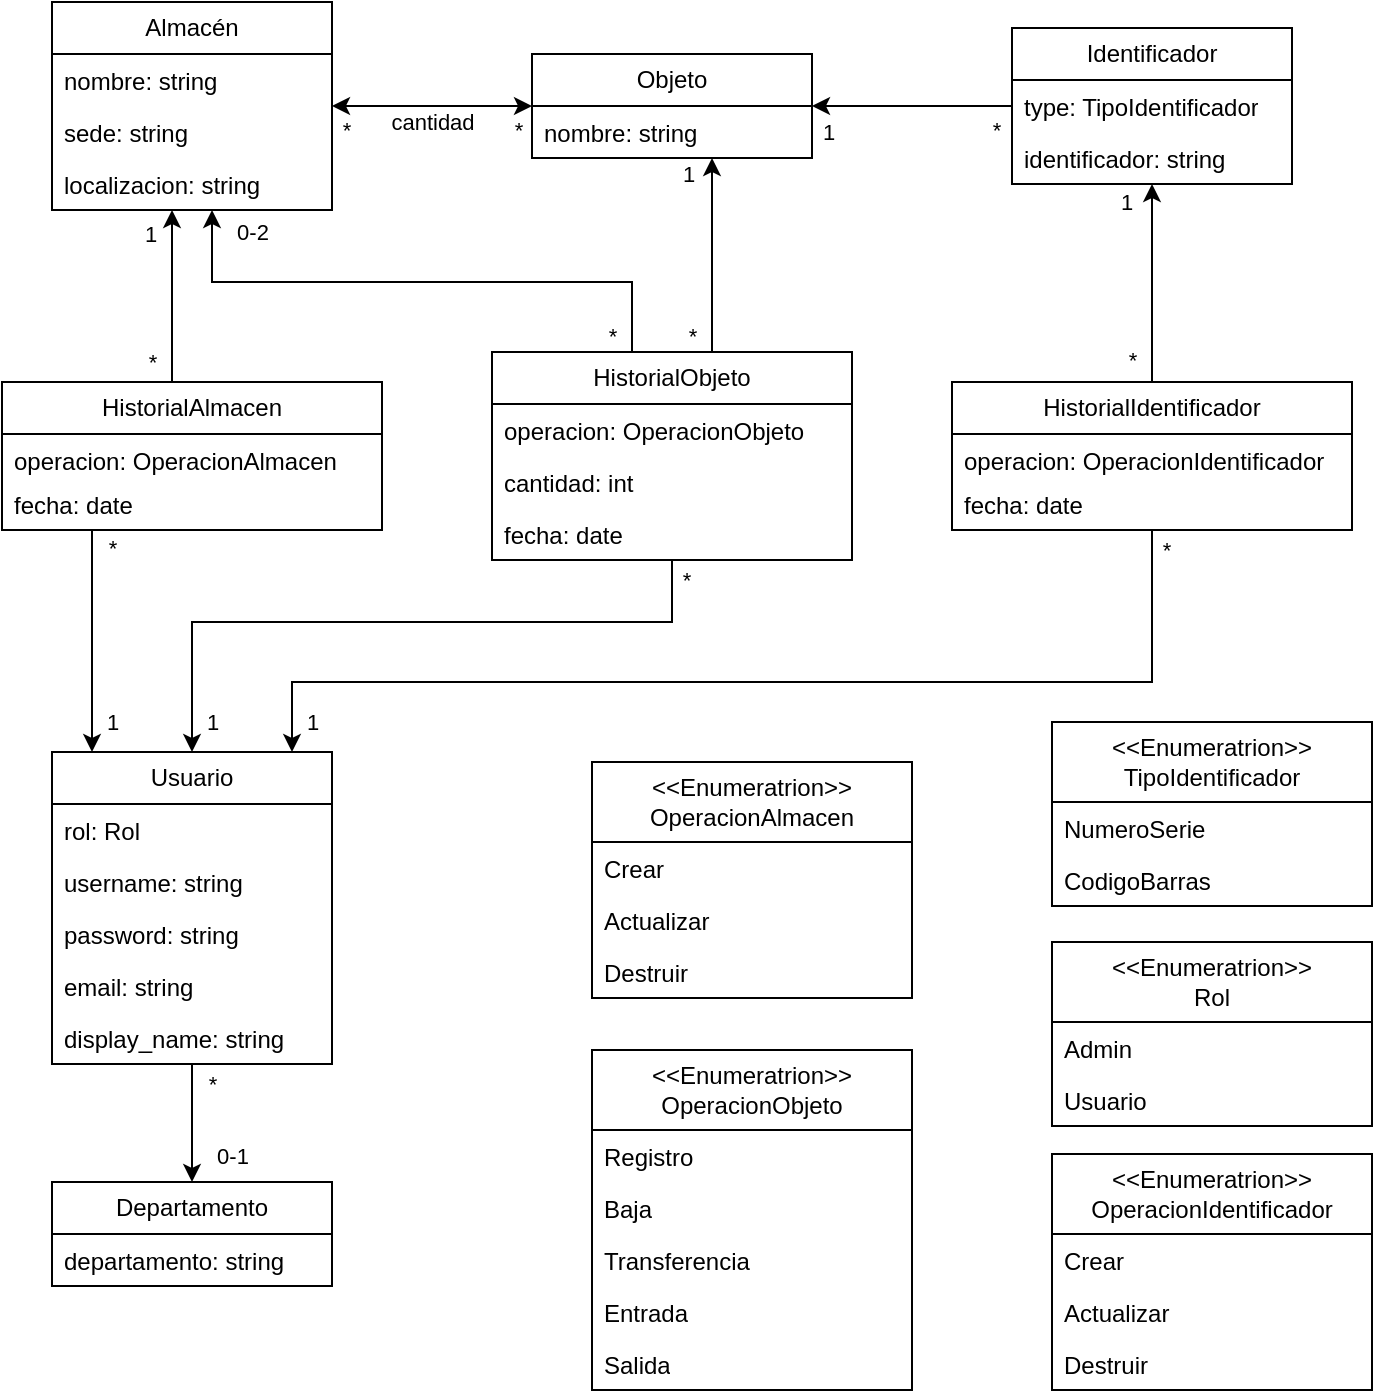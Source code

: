 <mxfile version="24.7.17">
  <diagram name="Página-1" id="jJZ8E01CiKuCelBkgdSJ">
    <mxGraphModel grid="1" page="1" gridSize="10" guides="1" tooltips="1" connect="1" arrows="1" fold="1" pageScale="1" pageWidth="827" pageHeight="1169" math="0" shadow="0">
      <root>
        <mxCell id="0" />
        <mxCell id="1" parent="0" />
        <mxCell id="QyNotcD1EDLYbzZCe2Gu-83" style="edgeStyle=orthogonalEdgeStyle;rounded=0;orthogonalLoop=1;jettySize=auto;html=1;" edge="1" parent="1" source="QyNotcD1EDLYbzZCe2Gu-5" target="QyNotcD1EDLYbzZCe2Gu-17">
          <mxGeometry relative="1" as="geometry">
            <Array as="points">
              <mxPoint x="630" y="350" />
              <mxPoint x="630" y="350" />
            </Array>
          </mxGeometry>
        </mxCell>
        <mxCell id="QyNotcD1EDLYbzZCe2Gu-95" value="1" style="edgeLabel;html=1;align=center;verticalAlign=middle;resizable=0;points=[];" connectable="0" vertex="1" parent="QyNotcD1EDLYbzZCe2Gu-83">
          <mxGeometry x="0.834" relative="1" as="geometry">
            <mxPoint x="-13" y="1" as="offset" />
          </mxGeometry>
        </mxCell>
        <mxCell id="QyNotcD1EDLYbzZCe2Gu-96" value="*" style="edgeLabel;html=1;align=center;verticalAlign=middle;resizable=0;points=[];" connectable="0" vertex="1" parent="QyNotcD1EDLYbzZCe2Gu-83">
          <mxGeometry x="-0.782" y="3" relative="1" as="geometry">
            <mxPoint x="-7" as="offset" />
          </mxGeometry>
        </mxCell>
        <mxCell id="QyNotcD1EDLYbzZCe2Gu-84" style="edgeStyle=orthogonalEdgeStyle;rounded=0;orthogonalLoop=1;jettySize=auto;html=1;" edge="1" parent="1" source="QyNotcD1EDLYbzZCe2Gu-5" target="QyNotcD1EDLYbzZCe2Gu-13">
          <mxGeometry relative="1" as="geometry">
            <Array as="points">
              <mxPoint x="630" y="550" />
              <mxPoint x="200" y="550" />
            </Array>
          </mxGeometry>
        </mxCell>
        <mxCell id="QyNotcD1EDLYbzZCe2Gu-99" value="1" style="edgeLabel;html=1;align=center;verticalAlign=middle;resizable=0;points=[];" connectable="0" vertex="1" parent="QyNotcD1EDLYbzZCe2Gu-84">
          <mxGeometry x="0.944" relative="1" as="geometry">
            <mxPoint x="10" as="offset" />
          </mxGeometry>
        </mxCell>
        <mxCell id="QyNotcD1EDLYbzZCe2Gu-100" value="*" style="edgeLabel;html=1;align=center;verticalAlign=middle;resizable=0;points=[];" connectable="0" vertex="1" parent="QyNotcD1EDLYbzZCe2Gu-84">
          <mxGeometry x="-0.96" y="2" relative="1" as="geometry">
            <mxPoint x="5" y="-1" as="offset" />
          </mxGeometry>
        </mxCell>
        <mxCell id="QyNotcD1EDLYbzZCe2Gu-5" value="HistorialIdentificador" style="swimlane;fontStyle=0;childLayout=stackLayout;horizontal=1;startSize=26;fillColor=none;horizontalStack=0;resizeParent=1;resizeParentMax=0;resizeLast=0;collapsible=1;marginBottom=0;whiteSpace=wrap;html=1;" vertex="1" parent="1">
          <mxGeometry x="530" y="400" width="200" height="74" as="geometry" />
        </mxCell>
        <mxCell id="QyNotcD1EDLYbzZCe2Gu-6" value="operacion: OperacionIdentificador" style="text;strokeColor=none;fillColor=none;align=left;verticalAlign=top;spacingLeft=4;spacingRight=4;overflow=hidden;rotatable=0;points=[[0,0.5],[1,0.5]];portConstraint=eastwest;whiteSpace=wrap;html=1;" vertex="1" parent="QyNotcD1EDLYbzZCe2Gu-5">
          <mxGeometry y="26" width="200" height="22" as="geometry" />
        </mxCell>
        <mxCell id="QyNotcD1EDLYbzZCe2Gu-7" value="fecha: date" style="text;strokeColor=none;fillColor=none;align=left;verticalAlign=top;spacingLeft=4;spacingRight=4;overflow=hidden;rotatable=0;points=[[0,0.5],[1,0.5]];portConstraint=eastwest;whiteSpace=wrap;html=1;" vertex="1" parent="QyNotcD1EDLYbzZCe2Gu-5">
          <mxGeometry y="48" width="200" height="26" as="geometry" />
        </mxCell>
        <mxCell id="QyNotcD1EDLYbzZCe2Gu-50" style="edgeStyle=orthogonalEdgeStyle;rounded=0;orthogonalLoop=1;jettySize=auto;html=1;entryX=0.5;entryY=0;entryDx=0;entryDy=0;" edge="1" parent="1" source="QyNotcD1EDLYbzZCe2Gu-13" target="QyNotcD1EDLYbzZCe2Gu-37">
          <mxGeometry relative="1" as="geometry" />
        </mxCell>
        <mxCell id="QyNotcD1EDLYbzZCe2Gu-51" value="0-1" style="edgeLabel;html=1;align=center;verticalAlign=middle;resizable=0;points=[];" connectable="0" vertex="1" parent="QyNotcD1EDLYbzZCe2Gu-50">
          <mxGeometry x="0.571" y="2" relative="1" as="geometry">
            <mxPoint x="18" y="-1" as="offset" />
          </mxGeometry>
        </mxCell>
        <mxCell id="QyNotcD1EDLYbzZCe2Gu-85" value="*" style="edgeLabel;html=1;align=center;verticalAlign=middle;resizable=0;points=[];" connectable="0" vertex="1" parent="QyNotcD1EDLYbzZCe2Gu-50">
          <mxGeometry x="-0.672" y="-1" relative="1" as="geometry">
            <mxPoint x="11" as="offset" />
          </mxGeometry>
        </mxCell>
        <mxCell id="QyNotcD1EDLYbzZCe2Gu-13" value="Usuario" style="swimlane;fontStyle=0;childLayout=stackLayout;horizontal=1;startSize=26;fillColor=none;horizontalStack=0;resizeParent=1;resizeParentMax=0;resizeLast=0;collapsible=1;marginBottom=0;whiteSpace=wrap;html=1;" vertex="1" parent="1">
          <mxGeometry x="80" y="585" width="140" height="156" as="geometry" />
        </mxCell>
        <mxCell id="QyNotcD1EDLYbzZCe2Gu-15" value="rol: Rol" style="text;strokeColor=none;fillColor=none;align=left;verticalAlign=top;spacingLeft=4;spacingRight=4;overflow=hidden;rotatable=0;points=[[0,0.5],[1,0.5]];portConstraint=eastwest;whiteSpace=wrap;html=1;" vertex="1" parent="QyNotcD1EDLYbzZCe2Gu-13">
          <mxGeometry y="26" width="140" height="26" as="geometry" />
        </mxCell>
        <mxCell id="QyNotcD1EDLYbzZCe2Gu-47" value="username: string" style="text;strokeColor=none;fillColor=none;align=left;verticalAlign=top;spacingLeft=4;spacingRight=4;overflow=hidden;rotatable=0;points=[[0,0.5],[1,0.5]];portConstraint=eastwest;whiteSpace=wrap;html=1;" vertex="1" parent="QyNotcD1EDLYbzZCe2Gu-13">
          <mxGeometry y="52" width="140" height="26" as="geometry" />
        </mxCell>
        <mxCell id="QyNotcD1EDLYbzZCe2Gu-16" value="password: string" style="text;strokeColor=none;fillColor=none;align=left;verticalAlign=top;spacingLeft=4;spacingRight=4;overflow=hidden;rotatable=0;points=[[0,0.5],[1,0.5]];portConstraint=eastwest;whiteSpace=wrap;html=1;" vertex="1" parent="QyNotcD1EDLYbzZCe2Gu-13">
          <mxGeometry y="78" width="140" height="26" as="geometry" />
        </mxCell>
        <mxCell id="QyNotcD1EDLYbzZCe2Gu-45" value="email: string" style="text;strokeColor=none;fillColor=none;align=left;verticalAlign=top;spacingLeft=4;spacingRight=4;overflow=hidden;rotatable=0;points=[[0,0.5],[1,0.5]];portConstraint=eastwest;whiteSpace=wrap;html=1;" vertex="1" parent="QyNotcD1EDLYbzZCe2Gu-13">
          <mxGeometry y="104" width="140" height="26" as="geometry" />
        </mxCell>
        <mxCell id="QyNotcD1EDLYbzZCe2Gu-48" value="display_name: string" style="text;strokeColor=none;fillColor=none;align=left;verticalAlign=top;spacingLeft=4;spacingRight=4;overflow=hidden;rotatable=0;points=[[0,0.5],[1,0.5]];portConstraint=eastwest;whiteSpace=wrap;html=1;" vertex="1" parent="QyNotcD1EDLYbzZCe2Gu-13">
          <mxGeometry y="130" width="140" height="26" as="geometry" />
        </mxCell>
        <mxCell id="QyNotcD1EDLYbzZCe2Gu-76" style="edgeStyle=orthogonalEdgeStyle;rounded=0;orthogonalLoop=1;jettySize=auto;html=1;" edge="1" parent="1" source="QyNotcD1EDLYbzZCe2Gu-17" target="QyNotcD1EDLYbzZCe2Gu-21">
          <mxGeometry relative="1" as="geometry" />
        </mxCell>
        <mxCell id="QyNotcD1EDLYbzZCe2Gu-104" value="1" style="edgeLabel;html=1;align=center;verticalAlign=middle;resizable=0;points=[];" connectable="0" vertex="1" parent="QyNotcD1EDLYbzZCe2Gu-76">
          <mxGeometry x="0.873" relative="1" as="geometry">
            <mxPoint x="1" y="13" as="offset" />
          </mxGeometry>
        </mxCell>
        <mxCell id="QyNotcD1EDLYbzZCe2Gu-105" value="*" style="edgeLabel;html=1;align=center;verticalAlign=middle;resizable=0;points=[];" connectable="0" vertex="1" parent="QyNotcD1EDLYbzZCe2Gu-76">
          <mxGeometry x="-0.777" y="-1" relative="1" as="geometry">
            <mxPoint x="3" y="13" as="offset" />
          </mxGeometry>
        </mxCell>
        <mxCell id="QyNotcD1EDLYbzZCe2Gu-17" value="Identificador" style="swimlane;fontStyle=0;childLayout=stackLayout;horizontal=1;startSize=26;fillColor=none;horizontalStack=0;resizeParent=1;resizeParentMax=0;resizeLast=0;collapsible=1;marginBottom=0;whiteSpace=wrap;html=1;" vertex="1" parent="1">
          <mxGeometry x="560" y="223" width="140" height="78" as="geometry" />
        </mxCell>
        <mxCell id="QyNotcD1EDLYbzZCe2Gu-18" value="type: TipoIdentificador" style="text;strokeColor=none;fillColor=none;align=left;verticalAlign=top;spacingLeft=4;spacingRight=4;overflow=hidden;rotatable=0;points=[[0,0.5],[1,0.5]];portConstraint=eastwest;whiteSpace=wrap;html=1;" vertex="1" parent="QyNotcD1EDLYbzZCe2Gu-17">
          <mxGeometry y="26" width="140" height="26" as="geometry" />
        </mxCell>
        <mxCell id="QyNotcD1EDLYbzZCe2Gu-19" value="identificador: string" style="text;strokeColor=none;fillColor=none;align=left;verticalAlign=top;spacingLeft=4;spacingRight=4;overflow=hidden;rotatable=0;points=[[0,0.5],[1,0.5]];portConstraint=eastwest;whiteSpace=wrap;html=1;" vertex="1" parent="QyNotcD1EDLYbzZCe2Gu-17">
          <mxGeometry y="52" width="140" height="26" as="geometry" />
        </mxCell>
        <mxCell id="QyNotcD1EDLYbzZCe2Gu-60" style="edgeStyle=orthogonalEdgeStyle;rounded=0;orthogonalLoop=1;jettySize=auto;html=1;startArrow=classic;startFill=1;" edge="1" parent="1" source="QyNotcD1EDLYbzZCe2Gu-21" target="QyNotcD1EDLYbzZCe2Gu-25">
          <mxGeometry relative="1" as="geometry">
            <Array as="points">
              <mxPoint x="250" y="262" />
              <mxPoint x="250" y="262" />
            </Array>
          </mxGeometry>
        </mxCell>
        <mxCell id="QyNotcD1EDLYbzZCe2Gu-77" value="cantidad" style="edgeLabel;html=1;align=center;verticalAlign=middle;resizable=0;points=[];" connectable="0" vertex="1" parent="QyNotcD1EDLYbzZCe2Gu-60">
          <mxGeometry x="0.28" y="1" relative="1" as="geometry">
            <mxPoint x="14" y="7" as="offset" />
          </mxGeometry>
        </mxCell>
        <mxCell id="QyNotcD1EDLYbzZCe2Gu-102" value="*" style="edgeLabel;html=1;align=center;verticalAlign=middle;resizable=0;points=[];" connectable="0" vertex="1" parent="QyNotcD1EDLYbzZCe2Gu-60">
          <mxGeometry x="0.87" y="-1" relative="1" as="geometry">
            <mxPoint y="13" as="offset" />
          </mxGeometry>
        </mxCell>
        <mxCell id="QyNotcD1EDLYbzZCe2Gu-103" value="*" style="edgeLabel;html=1;align=center;verticalAlign=middle;resizable=0;points=[];" connectable="0" vertex="1" parent="QyNotcD1EDLYbzZCe2Gu-60">
          <mxGeometry x="-0.775" y="1" relative="1" as="geometry">
            <mxPoint x="4" y="11" as="offset" />
          </mxGeometry>
        </mxCell>
        <mxCell id="QyNotcD1EDLYbzZCe2Gu-21" value="Objeto" style="swimlane;fontStyle=0;childLayout=stackLayout;horizontal=1;startSize=26;fillColor=none;horizontalStack=0;resizeParent=1;resizeParentMax=0;resizeLast=0;collapsible=1;marginBottom=0;whiteSpace=wrap;html=1;" vertex="1" parent="1">
          <mxGeometry x="320" y="236" width="140" height="52" as="geometry" />
        </mxCell>
        <mxCell id="QyNotcD1EDLYbzZCe2Gu-22" value="nombre: string" style="text;strokeColor=none;fillColor=none;align=left;verticalAlign=top;spacingLeft=4;spacingRight=4;overflow=hidden;rotatable=0;points=[[0,0.5],[1,0.5]];portConstraint=eastwest;whiteSpace=wrap;html=1;" vertex="1" parent="QyNotcD1EDLYbzZCe2Gu-21">
          <mxGeometry y="26" width="140" height="26" as="geometry" />
        </mxCell>
        <mxCell id="QyNotcD1EDLYbzZCe2Gu-25" value="Almacén" style="swimlane;fontStyle=0;childLayout=stackLayout;horizontal=1;startSize=26;fillColor=none;horizontalStack=0;resizeParent=1;resizeParentMax=0;resizeLast=0;collapsible=1;marginBottom=0;whiteSpace=wrap;html=1;" vertex="1" parent="1">
          <mxGeometry x="80" y="210" width="140" height="104" as="geometry" />
        </mxCell>
        <mxCell id="QyNotcD1EDLYbzZCe2Gu-26" value="nombre: string" style="text;strokeColor=none;fillColor=none;align=left;verticalAlign=top;spacingLeft=4;spacingRight=4;overflow=hidden;rotatable=0;points=[[0,0.5],[1,0.5]];portConstraint=eastwest;whiteSpace=wrap;html=1;" vertex="1" parent="QyNotcD1EDLYbzZCe2Gu-25">
          <mxGeometry y="26" width="140" height="26" as="geometry" />
        </mxCell>
        <mxCell id="QyNotcD1EDLYbzZCe2Gu-27" value="sede: string" style="text;strokeColor=none;fillColor=none;align=left;verticalAlign=top;spacingLeft=4;spacingRight=4;overflow=hidden;rotatable=0;points=[[0,0.5],[1,0.5]];portConstraint=eastwest;whiteSpace=wrap;html=1;" vertex="1" parent="QyNotcD1EDLYbzZCe2Gu-25">
          <mxGeometry y="52" width="140" height="26" as="geometry" />
        </mxCell>
        <mxCell id="QyNotcD1EDLYbzZCe2Gu-61" value="localizacion: string" style="text;strokeColor=none;fillColor=none;align=left;verticalAlign=top;spacingLeft=4;spacingRight=4;overflow=hidden;rotatable=0;points=[[0,0.5],[1,0.5]];portConstraint=eastwest;whiteSpace=wrap;html=1;" vertex="1" parent="QyNotcD1EDLYbzZCe2Gu-25">
          <mxGeometry y="78" width="140" height="26" as="geometry" />
        </mxCell>
        <mxCell id="QyNotcD1EDLYbzZCe2Gu-59" style="edgeStyle=orthogonalEdgeStyle;rounded=0;orthogonalLoop=1;jettySize=auto;html=1;" edge="1" parent="1" source="QyNotcD1EDLYbzZCe2Gu-29" target="QyNotcD1EDLYbzZCe2Gu-21">
          <mxGeometry relative="1" as="geometry">
            <Array as="points">
              <mxPoint x="410" y="350" />
              <mxPoint x="410" y="350" />
            </Array>
          </mxGeometry>
        </mxCell>
        <mxCell id="QyNotcD1EDLYbzZCe2Gu-92" value="1" style="edgeLabel;html=1;align=center;verticalAlign=middle;resizable=0;points=[];" connectable="0" vertex="1" parent="QyNotcD1EDLYbzZCe2Gu-59">
          <mxGeometry x="0.838" y="1" relative="1" as="geometry">
            <mxPoint x="-11" as="offset" />
          </mxGeometry>
        </mxCell>
        <mxCell id="QyNotcD1EDLYbzZCe2Gu-93" value="*" style="edgeLabel;html=1;align=center;verticalAlign=middle;resizable=0;points=[];" connectable="0" vertex="1" parent="QyNotcD1EDLYbzZCe2Gu-59">
          <mxGeometry x="-0.724" y="1" relative="1" as="geometry">
            <mxPoint x="-9" y="5" as="offset" />
          </mxGeometry>
        </mxCell>
        <mxCell id="QyNotcD1EDLYbzZCe2Gu-68" style="edgeStyle=orthogonalEdgeStyle;rounded=0;orthogonalLoop=1;jettySize=auto;html=1;" edge="1" parent="1" source="QyNotcD1EDLYbzZCe2Gu-29" target="QyNotcD1EDLYbzZCe2Gu-13">
          <mxGeometry relative="1" as="geometry">
            <Array as="points">
              <mxPoint x="390" y="520" />
              <mxPoint x="150" y="520" />
            </Array>
          </mxGeometry>
        </mxCell>
        <mxCell id="QyNotcD1EDLYbzZCe2Gu-97" value="1" style="edgeLabel;html=1;align=center;verticalAlign=middle;resizable=0;points=[];" connectable="0" vertex="1" parent="QyNotcD1EDLYbzZCe2Gu-68">
          <mxGeometry x="0.908" y="1" relative="1" as="geometry">
            <mxPoint x="9" as="offset" />
          </mxGeometry>
        </mxCell>
        <mxCell id="QyNotcD1EDLYbzZCe2Gu-98" value="*" style="edgeLabel;html=1;align=center;verticalAlign=middle;resizable=0;points=[];" connectable="0" vertex="1" parent="QyNotcD1EDLYbzZCe2Gu-68">
          <mxGeometry x="-0.939" y="1" relative="1" as="geometry">
            <mxPoint x="6" as="offset" />
          </mxGeometry>
        </mxCell>
        <mxCell id="QyNotcD1EDLYbzZCe2Gu-73" style="edgeStyle=orthogonalEdgeStyle;rounded=0;orthogonalLoop=1;jettySize=auto;html=1;" edge="1" parent="1" source="QyNotcD1EDLYbzZCe2Gu-29" target="QyNotcD1EDLYbzZCe2Gu-25">
          <mxGeometry relative="1" as="geometry">
            <Array as="points">
              <mxPoint x="370" y="350" />
              <mxPoint x="160" y="350" />
            </Array>
          </mxGeometry>
        </mxCell>
        <mxCell id="QyNotcD1EDLYbzZCe2Gu-90" value="0-2" style="edgeLabel;html=1;align=center;verticalAlign=middle;resizable=0;points=[];" connectable="0" vertex="1" parent="QyNotcD1EDLYbzZCe2Gu-73">
          <mxGeometry x="0.923" y="-2" relative="1" as="geometry">
            <mxPoint x="18" as="offset" />
          </mxGeometry>
        </mxCell>
        <mxCell id="QyNotcD1EDLYbzZCe2Gu-91" value="*" style="edgeLabel;html=1;align=center;verticalAlign=middle;resizable=0;points=[];" connectable="0" vertex="1" parent="QyNotcD1EDLYbzZCe2Gu-73">
          <mxGeometry x="-0.941" relative="1" as="geometry">
            <mxPoint x="-10" as="offset" />
          </mxGeometry>
        </mxCell>
        <mxCell id="QyNotcD1EDLYbzZCe2Gu-29" value="HistorialObjeto" style="swimlane;fontStyle=0;childLayout=stackLayout;horizontal=1;startSize=26;fillColor=none;horizontalStack=0;resizeParent=1;resizeParentMax=0;resizeLast=0;collapsible=1;marginBottom=0;whiteSpace=wrap;html=1;" vertex="1" parent="1">
          <mxGeometry x="300" y="385" width="180" height="104" as="geometry" />
        </mxCell>
        <mxCell id="QyNotcD1EDLYbzZCe2Gu-31" value="operacion: OperacionObjeto" style="text;strokeColor=none;fillColor=none;align=left;verticalAlign=top;spacingLeft=4;spacingRight=4;overflow=hidden;rotatable=0;points=[[0,0.5],[1,0.5]];portConstraint=eastwest;whiteSpace=wrap;html=1;" vertex="1" parent="QyNotcD1EDLYbzZCe2Gu-29">
          <mxGeometry y="26" width="180" height="26" as="geometry" />
        </mxCell>
        <mxCell id="QyNotcD1EDLYbzZCe2Gu-74" value="cantidad: int" style="text;strokeColor=none;fillColor=none;align=left;verticalAlign=top;spacingLeft=4;spacingRight=4;overflow=hidden;rotatable=0;points=[[0,0.5],[1,0.5]];portConstraint=eastwest;whiteSpace=wrap;html=1;" vertex="1" parent="QyNotcD1EDLYbzZCe2Gu-29">
          <mxGeometry y="52" width="180" height="26" as="geometry" />
        </mxCell>
        <mxCell id="QyNotcD1EDLYbzZCe2Gu-32" value="fecha: date" style="text;strokeColor=none;fillColor=none;align=left;verticalAlign=top;spacingLeft=4;spacingRight=4;overflow=hidden;rotatable=0;points=[[0,0.5],[1,0.5]];portConstraint=eastwest;whiteSpace=wrap;html=1;" vertex="1" parent="QyNotcD1EDLYbzZCe2Gu-29">
          <mxGeometry y="78" width="180" height="26" as="geometry" />
        </mxCell>
        <mxCell id="QyNotcD1EDLYbzZCe2Gu-56" style="edgeStyle=orthogonalEdgeStyle;rounded=0;orthogonalLoop=1;jettySize=auto;html=1;" edge="1" parent="1" source="QyNotcD1EDLYbzZCe2Gu-33" target="QyNotcD1EDLYbzZCe2Gu-25">
          <mxGeometry relative="1" as="geometry">
            <Array as="points">
              <mxPoint x="140" y="360" />
              <mxPoint x="140" y="360" />
            </Array>
          </mxGeometry>
        </mxCell>
        <mxCell id="QyNotcD1EDLYbzZCe2Gu-88" value="1" style="edgeLabel;html=1;align=center;verticalAlign=middle;resizable=0;points=[];" connectable="0" vertex="1" parent="QyNotcD1EDLYbzZCe2Gu-56">
          <mxGeometry x="0.788" y="1" relative="1" as="geometry">
            <mxPoint x="-10" y="3" as="offset" />
          </mxGeometry>
        </mxCell>
        <mxCell id="QyNotcD1EDLYbzZCe2Gu-89" value="*" style="edgeLabel;html=1;align=center;verticalAlign=middle;resizable=0;points=[];" connectable="0" vertex="1" parent="QyNotcD1EDLYbzZCe2Gu-56">
          <mxGeometry x="-0.756" relative="1" as="geometry">
            <mxPoint x="-10" as="offset" />
          </mxGeometry>
        </mxCell>
        <mxCell id="QyNotcD1EDLYbzZCe2Gu-58" style="edgeStyle=orthogonalEdgeStyle;rounded=0;orthogonalLoop=1;jettySize=auto;html=1;" edge="1" parent="1" source="QyNotcD1EDLYbzZCe2Gu-33" target="QyNotcD1EDLYbzZCe2Gu-13">
          <mxGeometry relative="1" as="geometry">
            <Array as="points">
              <mxPoint x="100" y="560" />
              <mxPoint x="100" y="560" />
            </Array>
          </mxGeometry>
        </mxCell>
        <mxCell id="QyNotcD1EDLYbzZCe2Gu-86" value="1" style="edgeLabel;html=1;align=center;verticalAlign=middle;resizable=0;points=[];" connectable="0" vertex="1" parent="QyNotcD1EDLYbzZCe2Gu-58">
          <mxGeometry x="0.877" y="-1" relative="1" as="geometry">
            <mxPoint x="11" y="-8" as="offset" />
          </mxGeometry>
        </mxCell>
        <mxCell id="QyNotcD1EDLYbzZCe2Gu-87" value="*" style="edgeLabel;html=1;align=center;verticalAlign=middle;resizable=0;points=[];" connectable="0" vertex="1" parent="QyNotcD1EDLYbzZCe2Gu-58">
          <mxGeometry x="-0.841" y="2" relative="1" as="geometry">
            <mxPoint x="8" as="offset" />
          </mxGeometry>
        </mxCell>
        <mxCell id="QyNotcD1EDLYbzZCe2Gu-33" value="HistorialAlmacen" style="swimlane;fontStyle=0;childLayout=stackLayout;horizontal=1;startSize=26;fillColor=none;horizontalStack=0;resizeParent=1;resizeParentMax=0;resizeLast=0;collapsible=1;marginBottom=0;whiteSpace=wrap;html=1;" vertex="1" parent="1">
          <mxGeometry x="55" y="400" width="190" height="74" as="geometry" />
        </mxCell>
        <mxCell id="QyNotcD1EDLYbzZCe2Gu-34" value="operacion: OperacionAlmacen" style="text;strokeColor=none;fillColor=none;align=left;verticalAlign=top;spacingLeft=4;spacingRight=4;overflow=hidden;rotatable=0;points=[[0,0.5],[1,0.5]];portConstraint=eastwest;whiteSpace=wrap;html=1;" vertex="1" parent="QyNotcD1EDLYbzZCe2Gu-33">
          <mxGeometry y="26" width="190" height="22" as="geometry" />
        </mxCell>
        <mxCell id="QyNotcD1EDLYbzZCe2Gu-35" value="fecha: date" style="text;strokeColor=none;fillColor=none;align=left;verticalAlign=top;spacingLeft=4;spacingRight=4;overflow=hidden;rotatable=0;points=[[0,0.5],[1,0.5]];portConstraint=eastwest;whiteSpace=wrap;html=1;" vertex="1" parent="QyNotcD1EDLYbzZCe2Gu-33">
          <mxGeometry y="48" width="190" height="26" as="geometry" />
        </mxCell>
        <mxCell id="QyNotcD1EDLYbzZCe2Gu-37" value="Departamento" style="swimlane;fontStyle=0;childLayout=stackLayout;horizontal=1;startSize=26;fillColor=none;horizontalStack=0;resizeParent=1;resizeParentMax=0;resizeLast=0;collapsible=1;marginBottom=0;whiteSpace=wrap;html=1;" vertex="1" parent="1">
          <mxGeometry x="80" y="800" width="140" height="52" as="geometry" />
        </mxCell>
        <mxCell id="QyNotcD1EDLYbzZCe2Gu-38" value="departamento: string" style="text;strokeColor=none;fillColor=none;align=left;verticalAlign=top;spacingLeft=4;spacingRight=4;overflow=hidden;rotatable=0;points=[[0,0.5],[1,0.5]];portConstraint=eastwest;whiteSpace=wrap;html=1;" vertex="1" parent="QyNotcD1EDLYbzZCe2Gu-37">
          <mxGeometry y="26" width="140" height="26" as="geometry" />
        </mxCell>
        <mxCell id="QyNotcD1EDLYbzZCe2Gu-41" value="&lt;div&gt;&amp;lt;&amp;lt;Enumeratrion&amp;gt;&amp;gt;&lt;/div&gt;Rol" style="swimlane;fontStyle=0;childLayout=stackLayout;horizontal=1;startSize=40;fillColor=none;horizontalStack=0;resizeParent=1;resizeParentMax=0;resizeLast=0;collapsible=1;marginBottom=0;whiteSpace=wrap;html=1;" vertex="1" parent="1">
          <mxGeometry x="580" y="680" width="160" height="92" as="geometry" />
        </mxCell>
        <mxCell id="QyNotcD1EDLYbzZCe2Gu-42" value="Admin" style="text;strokeColor=none;fillColor=none;align=left;verticalAlign=top;spacingLeft=4;spacingRight=4;overflow=hidden;rotatable=0;points=[[0,0.5],[1,0.5]];portConstraint=eastwest;whiteSpace=wrap;html=1;" vertex="1" parent="QyNotcD1EDLYbzZCe2Gu-41">
          <mxGeometry y="40" width="160" height="26" as="geometry" />
        </mxCell>
        <mxCell id="QyNotcD1EDLYbzZCe2Gu-43" value="Usuario" style="text;strokeColor=none;fillColor=none;align=left;verticalAlign=top;spacingLeft=4;spacingRight=4;overflow=hidden;rotatable=0;points=[[0,0.5],[1,0.5]];portConstraint=eastwest;whiteSpace=wrap;html=1;" vertex="1" parent="QyNotcD1EDLYbzZCe2Gu-41">
          <mxGeometry y="66" width="160" height="26" as="geometry" />
        </mxCell>
        <mxCell id="QyNotcD1EDLYbzZCe2Gu-52" value="&lt;div&gt;&amp;lt;&amp;lt;Enumeratrion&amp;gt;&amp;gt;&lt;/div&gt;OperacionAlmacen" style="swimlane;fontStyle=0;childLayout=stackLayout;horizontal=1;startSize=40;fillColor=none;horizontalStack=0;resizeParent=1;resizeParentMax=0;resizeLast=0;collapsible=1;marginBottom=0;whiteSpace=wrap;html=1;" vertex="1" parent="1">
          <mxGeometry x="350" y="590" width="160" height="118" as="geometry" />
        </mxCell>
        <mxCell id="QyNotcD1EDLYbzZCe2Gu-53" value="Crear" style="text;strokeColor=none;fillColor=none;align=left;verticalAlign=top;spacingLeft=4;spacingRight=4;overflow=hidden;rotatable=0;points=[[0,0.5],[1,0.5]];portConstraint=eastwest;whiteSpace=wrap;html=1;" vertex="1" parent="QyNotcD1EDLYbzZCe2Gu-52">
          <mxGeometry y="40" width="160" height="26" as="geometry" />
        </mxCell>
        <mxCell id="QyNotcD1EDLYbzZCe2Gu-54" value="Actualizar" style="text;strokeColor=none;fillColor=none;align=left;verticalAlign=top;spacingLeft=4;spacingRight=4;overflow=hidden;rotatable=0;points=[[0,0.5],[1,0.5]];portConstraint=eastwest;whiteSpace=wrap;html=1;" vertex="1" parent="QyNotcD1EDLYbzZCe2Gu-52">
          <mxGeometry y="66" width="160" height="26" as="geometry" />
        </mxCell>
        <mxCell id="QyNotcD1EDLYbzZCe2Gu-55" value="Destruir" style="text;strokeColor=none;fillColor=none;align=left;verticalAlign=top;spacingLeft=4;spacingRight=4;overflow=hidden;rotatable=0;points=[[0,0.5],[1,0.5]];portConstraint=eastwest;whiteSpace=wrap;html=1;" vertex="1" parent="QyNotcD1EDLYbzZCe2Gu-52">
          <mxGeometry y="92" width="160" height="26" as="geometry" />
        </mxCell>
        <mxCell id="QyNotcD1EDLYbzZCe2Gu-62" value="&lt;div&gt;&amp;lt;&amp;lt;Enumeratrion&amp;gt;&amp;gt;&lt;/div&gt;OperacionObjeto" style="swimlane;fontStyle=0;childLayout=stackLayout;horizontal=1;startSize=40;fillColor=none;horizontalStack=0;resizeParent=1;resizeParentMax=0;resizeLast=0;collapsible=1;marginBottom=0;whiteSpace=wrap;html=1;" vertex="1" parent="1">
          <mxGeometry x="350" y="734" width="160" height="170" as="geometry" />
        </mxCell>
        <mxCell id="QyNotcD1EDLYbzZCe2Gu-63" value="Registro" style="text;strokeColor=none;fillColor=none;align=left;verticalAlign=top;spacingLeft=4;spacingRight=4;overflow=hidden;rotatable=0;points=[[0,0.5],[1,0.5]];portConstraint=eastwest;whiteSpace=wrap;html=1;" vertex="1" parent="QyNotcD1EDLYbzZCe2Gu-62">
          <mxGeometry y="40" width="160" height="26" as="geometry" />
        </mxCell>
        <mxCell id="QyNotcD1EDLYbzZCe2Gu-64" value="Baja" style="text;strokeColor=none;fillColor=none;align=left;verticalAlign=top;spacingLeft=4;spacingRight=4;overflow=hidden;rotatable=0;points=[[0,0.5],[1,0.5]];portConstraint=eastwest;whiteSpace=wrap;html=1;" vertex="1" parent="QyNotcD1EDLYbzZCe2Gu-62">
          <mxGeometry y="66" width="160" height="26" as="geometry" />
        </mxCell>
        <mxCell id="QyNotcD1EDLYbzZCe2Gu-65" value="Transferencia" style="text;strokeColor=none;fillColor=none;align=left;verticalAlign=top;spacingLeft=4;spacingRight=4;overflow=hidden;rotatable=0;points=[[0,0.5],[1,0.5]];portConstraint=eastwest;whiteSpace=wrap;html=1;" vertex="1" parent="QyNotcD1EDLYbzZCe2Gu-62">
          <mxGeometry y="92" width="160" height="26" as="geometry" />
        </mxCell>
        <mxCell id="QyNotcD1EDLYbzZCe2Gu-66" value="Entrada" style="text;strokeColor=none;fillColor=none;align=left;verticalAlign=top;spacingLeft=4;spacingRight=4;overflow=hidden;rotatable=0;points=[[0,0.5],[1,0.5]];portConstraint=eastwest;whiteSpace=wrap;html=1;" vertex="1" parent="QyNotcD1EDLYbzZCe2Gu-62">
          <mxGeometry y="118" width="160" height="26" as="geometry" />
        </mxCell>
        <mxCell id="QyNotcD1EDLYbzZCe2Gu-67" value="Salida" style="text;strokeColor=none;fillColor=none;align=left;verticalAlign=top;spacingLeft=4;spacingRight=4;overflow=hidden;rotatable=0;points=[[0,0.5],[1,0.5]];portConstraint=eastwest;whiteSpace=wrap;html=1;" vertex="1" parent="QyNotcD1EDLYbzZCe2Gu-62">
          <mxGeometry y="144" width="160" height="26" as="geometry" />
        </mxCell>
        <mxCell id="QyNotcD1EDLYbzZCe2Gu-69" value="&lt;div&gt;&amp;lt;&amp;lt;Enumeratrion&amp;gt;&amp;gt;&lt;/div&gt;OperacionIdentificador" style="swimlane;fontStyle=0;childLayout=stackLayout;horizontal=1;startSize=40;fillColor=none;horizontalStack=0;resizeParent=1;resizeParentMax=0;resizeLast=0;collapsible=1;marginBottom=0;whiteSpace=wrap;html=1;" vertex="1" parent="1">
          <mxGeometry x="580" y="786" width="160" height="118" as="geometry" />
        </mxCell>
        <mxCell id="QyNotcD1EDLYbzZCe2Gu-70" value="Crear" style="text;strokeColor=none;fillColor=none;align=left;verticalAlign=top;spacingLeft=4;spacingRight=4;overflow=hidden;rotatable=0;points=[[0,0.5],[1,0.5]];portConstraint=eastwest;whiteSpace=wrap;html=1;" vertex="1" parent="QyNotcD1EDLYbzZCe2Gu-69">
          <mxGeometry y="40" width="160" height="26" as="geometry" />
        </mxCell>
        <mxCell id="QyNotcD1EDLYbzZCe2Gu-71" value="Actualizar" style="text;strokeColor=none;fillColor=none;align=left;verticalAlign=top;spacingLeft=4;spacingRight=4;overflow=hidden;rotatable=0;points=[[0,0.5],[1,0.5]];portConstraint=eastwest;whiteSpace=wrap;html=1;" vertex="1" parent="QyNotcD1EDLYbzZCe2Gu-69">
          <mxGeometry y="66" width="160" height="26" as="geometry" />
        </mxCell>
        <mxCell id="QyNotcD1EDLYbzZCe2Gu-72" value="Destruir" style="text;strokeColor=none;fillColor=none;align=left;verticalAlign=top;spacingLeft=4;spacingRight=4;overflow=hidden;rotatable=0;points=[[0,0.5],[1,0.5]];portConstraint=eastwest;whiteSpace=wrap;html=1;" vertex="1" parent="QyNotcD1EDLYbzZCe2Gu-69">
          <mxGeometry y="92" width="160" height="26" as="geometry" />
        </mxCell>
        <mxCell id="QyNotcD1EDLYbzZCe2Gu-79" value="&lt;div&gt;&amp;lt;&amp;lt;Enumeratrion&amp;gt;&amp;gt;&lt;/div&gt;TipoIdentificador" style="swimlane;fontStyle=0;childLayout=stackLayout;horizontal=1;startSize=40;fillColor=none;horizontalStack=0;resizeParent=1;resizeParentMax=0;resizeLast=0;collapsible=1;marginBottom=0;whiteSpace=wrap;html=1;" vertex="1" parent="1">
          <mxGeometry x="580" y="570" width="160" height="92" as="geometry" />
        </mxCell>
        <mxCell id="QyNotcD1EDLYbzZCe2Gu-80" value="NumeroSerie" style="text;strokeColor=none;fillColor=none;align=left;verticalAlign=top;spacingLeft=4;spacingRight=4;overflow=hidden;rotatable=0;points=[[0,0.5],[1,0.5]];portConstraint=eastwest;whiteSpace=wrap;html=1;" vertex="1" parent="QyNotcD1EDLYbzZCe2Gu-79">
          <mxGeometry y="40" width="160" height="26" as="geometry" />
        </mxCell>
        <mxCell id="QyNotcD1EDLYbzZCe2Gu-81" value="CodigoBarras" style="text;strokeColor=none;fillColor=none;align=left;verticalAlign=top;spacingLeft=4;spacingRight=4;overflow=hidden;rotatable=0;points=[[0,0.5],[1,0.5]];portConstraint=eastwest;whiteSpace=wrap;html=1;" vertex="1" parent="QyNotcD1EDLYbzZCe2Gu-79">
          <mxGeometry y="66" width="160" height="26" as="geometry" />
        </mxCell>
      </root>
    </mxGraphModel>
  </diagram>
</mxfile>
